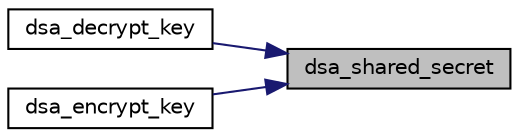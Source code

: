 digraph "dsa_shared_secret"
{
 // LATEX_PDF_SIZE
  edge [fontname="Helvetica",fontsize="10",labelfontname="Helvetica",labelfontsize="10"];
  node [fontname="Helvetica",fontsize="10",shape=record];
  rankdir="RL";
  Node2 [label="dsa_shared_secret",height=0.2,width=0.4,color="black", fillcolor="grey75", style="filled", fontcolor="black",tooltip="Create a DSA shared secret between two keys."];
  Node2 -> Node3 [dir="back",color="midnightblue",fontsize="10",style="solid",fontname="Helvetica"];
  Node3 [label="dsa_decrypt_key",height=0.2,width=0.4,color="black", fillcolor="white", style="filled",URL="$dsa__decrypt__key_8c.html#a6f80d854fbdd56020ea641c4e4e47a4c",tooltip="Decrypt an DSA encrypted key."];
  Node2 -> Node4 [dir="back",color="midnightblue",fontsize="10",style="solid",fontname="Helvetica"];
  Node4 [label="dsa_encrypt_key",height=0.2,width=0.4,color="black", fillcolor="white", style="filled",URL="$dsa__encrypt__key_8c.html#ab65138d407e0660f6f2f7cb7e7dcb24b",tooltip="Encrypt a symmetric key with DSA."];
}
